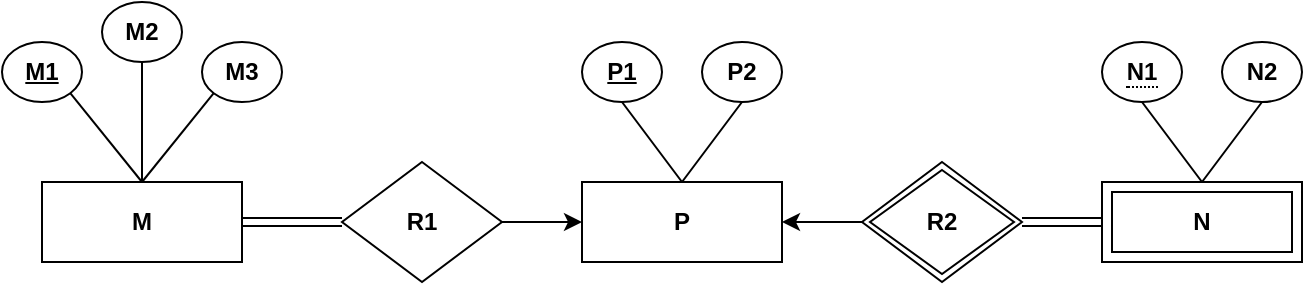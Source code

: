 <mxfile version="25.0.3" pages="2">
  <diagram name="Página-1" id="R5z62nW28v5LXPi-NHTR">
    <mxGraphModel dx="1120" dy="1637" grid="1" gridSize="10" guides="1" tooltips="1" connect="1" arrows="1" fold="1" page="1" pageScale="1" pageWidth="827" pageHeight="1169" math="0" shadow="0">
      <root>
        <mxCell id="0" />
        <mxCell id="1" parent="0" />
        <mxCell id="TUwUuq4tviVhtLFWtEEw-4" value="&lt;b&gt;N&lt;/b&gt;" style="shape=ext;margin=3;double=1;whiteSpace=wrap;html=1;align=center;" vertex="1" parent="1">
          <mxGeometry x="610" y="-10" width="100" height="40" as="geometry" />
        </mxCell>
        <mxCell id="TUwUuq4tviVhtLFWtEEw-5" value="" style="shape=link;html=1;rounded=0;entryX=0;entryY=0.5;entryDx=0;entryDy=0;exitX=1;exitY=0.5;exitDx=0;exitDy=0;" edge="1" parent="1" source="TUwUuq4tviVhtLFWtEEw-7" target="TUwUuq4tviVhtLFWtEEw-4">
          <mxGeometry relative="1" as="geometry">
            <mxPoint x="560" y="10" as="sourcePoint" />
            <mxPoint x="590" y="9.5" as="targetPoint" />
          </mxGeometry>
        </mxCell>
        <mxCell id="TUwUuq4tviVhtLFWtEEw-6" value="" style="resizable=0;html=1;whiteSpace=wrap;align=right;verticalAlign=bottom;" connectable="0" vertex="1" parent="TUwUuq4tviVhtLFWtEEw-5">
          <mxGeometry x="1" relative="1" as="geometry" />
        </mxCell>
        <mxCell id="TUwUuq4tviVhtLFWtEEw-8" style="edgeStyle=orthogonalEdgeStyle;rounded=0;orthogonalLoop=1;jettySize=auto;html=1;exitX=0;exitY=0.5;exitDx=0;exitDy=0;entryX=1;entryY=0.5;entryDx=0;entryDy=0;" edge="1" parent="1" source="TUwUuq4tviVhtLFWtEEw-7">
          <mxGeometry relative="1" as="geometry">
            <mxPoint x="450" y="10" as="targetPoint" />
          </mxGeometry>
        </mxCell>
        <mxCell id="TUwUuq4tviVhtLFWtEEw-7" value="&lt;b&gt;R2&lt;/b&gt;" style="shape=rhombus;double=1;perimeter=rhombusPerimeter;whiteSpace=wrap;html=1;align=center;" vertex="1" parent="1">
          <mxGeometry x="490" y="-20" width="80" height="60" as="geometry" />
        </mxCell>
        <mxCell id="TUwUuq4tviVhtLFWtEEw-9" value="&lt;b&gt;P&lt;/b&gt;" style="whiteSpace=wrap;html=1;align=center;" vertex="1" parent="1">
          <mxGeometry x="350" y="-10" width="100" height="40" as="geometry" />
        </mxCell>
        <mxCell id="TUwUuq4tviVhtLFWtEEw-10" value="&lt;b&gt;M&lt;/b&gt;" style="whiteSpace=wrap;html=1;align=center;" vertex="1" parent="1">
          <mxGeometry x="80" y="-10" width="100" height="40" as="geometry" />
        </mxCell>
        <mxCell id="TUwUuq4tviVhtLFWtEEw-13" style="edgeStyle=orthogonalEdgeStyle;rounded=0;orthogonalLoop=1;jettySize=auto;html=1;exitX=1;exitY=0.5;exitDx=0;exitDy=0;entryX=0;entryY=0.5;entryDx=0;entryDy=0;" edge="1" parent="1" source="TUwUuq4tviVhtLFWtEEw-11" target="TUwUuq4tviVhtLFWtEEw-9">
          <mxGeometry relative="1" as="geometry" />
        </mxCell>
        <mxCell id="TUwUuq4tviVhtLFWtEEw-11" value="&lt;b&gt;R1&lt;/b&gt;" style="shape=rhombus;perimeter=rhombusPerimeter;whiteSpace=wrap;html=1;align=center;" vertex="1" parent="1">
          <mxGeometry x="230" y="-20" width="80" height="60" as="geometry" />
        </mxCell>
        <mxCell id="TUwUuq4tviVhtLFWtEEw-14" value="" style="shape=link;html=1;rounded=0;exitX=1;exitY=0.5;exitDx=0;exitDy=0;entryX=0;entryY=0.5;entryDx=0;entryDy=0;" edge="1" parent="1" source="TUwUuq4tviVhtLFWtEEw-10" target="TUwUuq4tviVhtLFWtEEw-11">
          <mxGeometry relative="1" as="geometry">
            <mxPoint x="190" y="9.5" as="sourcePoint" />
            <mxPoint x="230" y="10" as="targetPoint" />
          </mxGeometry>
        </mxCell>
        <mxCell id="TUwUuq4tviVhtLFWtEEw-15" value="" style="resizable=0;html=1;whiteSpace=wrap;align=right;verticalAlign=bottom;" connectable="0" vertex="1" parent="TUwUuq4tviVhtLFWtEEw-14">
          <mxGeometry x="1" relative="1" as="geometry" />
        </mxCell>
        <mxCell id="TUwUuq4tviVhtLFWtEEw-18" value="&lt;b&gt;M1&lt;/b&gt;" style="ellipse;whiteSpace=wrap;html=1;align=center;fontStyle=4;" vertex="1" parent="1">
          <mxGeometry x="60" y="-80" width="40" height="30" as="geometry" />
        </mxCell>
        <mxCell id="TUwUuq4tviVhtLFWtEEw-19" value="&lt;b&gt;M2&lt;/b&gt;" style="ellipse;whiteSpace=wrap;html=1;align=center;" vertex="1" parent="1">
          <mxGeometry x="110" y="-100" width="40" height="30" as="geometry" />
        </mxCell>
        <mxCell id="TUwUuq4tviVhtLFWtEEw-20" value="&lt;b&gt;M3&lt;/b&gt;" style="ellipse;whiteSpace=wrap;html=1;align=center;" vertex="1" parent="1">
          <mxGeometry x="160" y="-80" width="40" height="30" as="geometry" />
        </mxCell>
        <mxCell id="TUwUuq4tviVhtLFWtEEw-21" value="" style="endArrow=none;html=1;rounded=0;exitX=1;exitY=1;exitDx=0;exitDy=0;entryX=0.5;entryY=0;entryDx=0;entryDy=0;" edge="1" parent="1" source="TUwUuq4tviVhtLFWtEEw-18" target="TUwUuq4tviVhtLFWtEEw-10">
          <mxGeometry relative="1" as="geometry">
            <mxPoint x="330" y="80" as="sourcePoint" />
            <mxPoint x="490" y="80" as="targetPoint" />
          </mxGeometry>
        </mxCell>
        <mxCell id="TUwUuq4tviVhtLFWtEEw-22" value="" style="endArrow=none;html=1;rounded=0;exitX=0.5;exitY=1;exitDx=0;exitDy=0;entryX=0.5;entryY=0;entryDx=0;entryDy=0;" edge="1" parent="1" source="TUwUuq4tviVhtLFWtEEw-19" target="TUwUuq4tviVhtLFWtEEw-10">
          <mxGeometry relative="1" as="geometry">
            <mxPoint x="104" y="-44" as="sourcePoint" />
            <mxPoint x="140" as="targetPoint" />
          </mxGeometry>
        </mxCell>
        <mxCell id="TUwUuq4tviVhtLFWtEEw-23" value="" style="endArrow=none;html=1;rounded=0;exitX=0;exitY=1;exitDx=0;exitDy=0;entryX=0.5;entryY=0;entryDx=0;entryDy=0;" edge="1" parent="1" source="TUwUuq4tviVhtLFWtEEw-20" target="TUwUuq4tviVhtLFWtEEw-10">
          <mxGeometry relative="1" as="geometry">
            <mxPoint x="140" y="-60" as="sourcePoint" />
            <mxPoint x="140" as="targetPoint" />
          </mxGeometry>
        </mxCell>
        <mxCell id="TUwUuq4tviVhtLFWtEEw-24" value="&lt;b&gt;P1&lt;/b&gt;" style="ellipse;whiteSpace=wrap;html=1;align=center;fontStyle=4;" vertex="1" parent="1">
          <mxGeometry x="350" y="-80" width="40" height="30" as="geometry" />
        </mxCell>
        <mxCell id="TUwUuq4tviVhtLFWtEEw-25" value="&lt;b&gt;P2&lt;/b&gt;" style="ellipse;whiteSpace=wrap;html=1;align=center;" vertex="1" parent="1">
          <mxGeometry x="410" y="-80" width="40" height="30" as="geometry" />
        </mxCell>
        <mxCell id="TUwUuq4tviVhtLFWtEEw-26" value="" style="endArrow=none;html=1;rounded=0;exitX=0.5;exitY=1;exitDx=0;exitDy=0;entryX=0.5;entryY=0;entryDx=0;entryDy=0;" edge="1" parent="1" source="TUwUuq4tviVhtLFWtEEw-25" target="TUwUuq4tviVhtLFWtEEw-9">
          <mxGeometry relative="1" as="geometry">
            <mxPoint x="426" y="-50" as="sourcePoint" />
            <mxPoint x="390" y="-6" as="targetPoint" />
          </mxGeometry>
        </mxCell>
        <mxCell id="TUwUuq4tviVhtLFWtEEw-27" value="" style="endArrow=none;html=1;rounded=0;exitX=0.5;exitY=1;exitDx=0;exitDy=0;entryX=0.5;entryY=0;entryDx=0;entryDy=0;" edge="1" parent="1" source="TUwUuq4tviVhtLFWtEEw-24" target="TUwUuq4tviVhtLFWtEEw-9">
          <mxGeometry relative="1" as="geometry">
            <mxPoint x="440" y="-40" as="sourcePoint" />
            <mxPoint x="410" as="targetPoint" />
          </mxGeometry>
        </mxCell>
        <mxCell id="TUwUuq4tviVhtLFWtEEw-29" value="&lt;span style=&quot;border-bottom: 1px dotted&quot;&gt;&lt;b&gt;&lt;font style=&quot;font-size: 12px;&quot;&gt;N1&lt;/font&gt;&lt;/b&gt;&lt;/span&gt;" style="ellipse;whiteSpace=wrap;html=1;align=center;" vertex="1" parent="1">
          <mxGeometry x="610" y="-80" width="40" height="30" as="geometry" />
        </mxCell>
        <mxCell id="TUwUuq4tviVhtLFWtEEw-30" value="&lt;b&gt;N2&lt;/b&gt;" style="ellipse;whiteSpace=wrap;html=1;align=center;" vertex="1" parent="1">
          <mxGeometry x="670" y="-80" width="40" height="30" as="geometry" />
        </mxCell>
        <mxCell id="TUwUuq4tviVhtLFWtEEw-31" value="" style="endArrow=none;html=1;rounded=0;exitX=0.5;exitY=1;exitDx=0;exitDy=0;entryX=0.5;entryY=0;entryDx=0;entryDy=0;" edge="1" parent="1" source="TUwUuq4tviVhtLFWtEEw-30" target="TUwUuq4tviVhtLFWtEEw-4">
          <mxGeometry relative="1" as="geometry">
            <mxPoint x="690" y="-40" as="sourcePoint" />
            <mxPoint x="660" as="targetPoint" />
          </mxGeometry>
        </mxCell>
        <mxCell id="TUwUuq4tviVhtLFWtEEw-32" value="" style="endArrow=none;html=1;rounded=0;exitX=0.5;exitY=1;exitDx=0;exitDy=0;entryX=0.5;entryY=0;entryDx=0;entryDy=0;" edge="1" parent="1" source="TUwUuq4tviVhtLFWtEEw-29" target="TUwUuq4tviVhtLFWtEEw-4">
          <mxGeometry relative="1" as="geometry">
            <mxPoint x="700" y="-40" as="sourcePoint" />
            <mxPoint x="670" as="targetPoint" />
          </mxGeometry>
        </mxCell>
      </root>
    </mxGraphModel>
  </diagram>
  <diagram id="fX-rW_qRxylfsKnT1WzM" name="Página-2">
    <mxGraphModel dx="1280" dy="518" grid="0" gridSize="10" guides="1" tooltips="1" connect="1" arrows="1" fold="1" page="0" pageScale="1" pageWidth="827" pageHeight="1169" math="0" shadow="0">
      <root>
        <mxCell id="0" />
        <mxCell id="1" parent="0" />
        <mxCell id="gy-9Hu4iOVIN4rEhgTic-9" value="&lt;b&gt;R1&lt;/b&gt;" style="shape=rhombus;perimeter=rhombusPerimeter;whiteSpace=wrap;html=1;align=center;" vertex="1" parent="1">
          <mxGeometry x="60" y="129" width="80" height="60" as="geometry" />
        </mxCell>
        <mxCell id="gy-9Hu4iOVIN4rEhgTic-32" style="edgeStyle=none;curved=1;rounded=0;orthogonalLoop=1;jettySize=auto;html=1;exitX=1;exitY=0.5;exitDx=0;exitDy=0;entryX=0;entryY=0.5;entryDx=0;entryDy=0;fontSize=12;startSize=8;endSize=8;" edge="1" parent="1" source="gy-9Hu4iOVIN4rEhgTic-27" target="gy-9Hu4iOVIN4rEhgTic-9">
          <mxGeometry relative="1" as="geometry" />
        </mxCell>
        <mxCell id="gy-9Hu4iOVIN4rEhgTic-39" style="edgeStyle=none;curved=1;rounded=0;orthogonalLoop=1;jettySize=auto;html=1;exitX=0.5;exitY=1;exitDx=0;exitDy=0;entryX=0.5;entryY=0;entryDx=0;entryDy=0;fontSize=12;startSize=8;endSize=8;" edge="1" parent="1" source="gy-9Hu4iOVIN4rEhgTic-27" target="gy-9Hu4iOVIN4rEhgTic-38">
          <mxGeometry relative="1" as="geometry" />
        </mxCell>
        <mxCell id="gy-9Hu4iOVIN4rEhgTic-27" value="&lt;b&gt;A&lt;/b&gt;" style="whiteSpace=wrap;html=1;align=center;" vertex="1" parent="1">
          <mxGeometry x="-119" y="139" width="100" height="40" as="geometry" />
        </mxCell>
        <mxCell id="gy-9Hu4iOVIN4rEhgTic-28" value="&lt;b&gt;a1&lt;/b&gt;" style="ellipse;whiteSpace=wrap;html=1;align=center;fontStyle=4;" vertex="1" parent="1">
          <mxGeometry x="-139" y="69" width="40" height="30" as="geometry" />
        </mxCell>
        <mxCell id="gy-9Hu4iOVIN4rEhgTic-29" value="&lt;b&gt;a2&lt;/b&gt;" style="ellipse;whiteSpace=wrap;html=1;align=center;" vertex="1" parent="1">
          <mxGeometry x="-39" y="69" width="40" height="30" as="geometry" />
        </mxCell>
        <mxCell id="gy-9Hu4iOVIN4rEhgTic-30" value="" style="endArrow=none;html=1;rounded=0;exitX=1;exitY=1;exitDx=0;exitDy=0;entryX=0.5;entryY=0;entryDx=0;entryDy=0;" edge="1" parent="1" source="gy-9Hu4iOVIN4rEhgTic-28" target="gy-9Hu4iOVIN4rEhgTic-27">
          <mxGeometry relative="1" as="geometry">
            <mxPoint x="131" y="229" as="sourcePoint" />
            <mxPoint x="291" y="229" as="targetPoint" />
          </mxGeometry>
        </mxCell>
        <mxCell id="gy-9Hu4iOVIN4rEhgTic-31" value="" style="endArrow=none;html=1;rounded=0;exitX=0;exitY=1;exitDx=0;exitDy=0;entryX=0.5;entryY=0;entryDx=0;entryDy=0;" edge="1" parent="1" source="gy-9Hu4iOVIN4rEhgTic-29" target="gy-9Hu4iOVIN4rEhgTic-27">
          <mxGeometry relative="1" as="geometry">
            <mxPoint x="-59" y="89" as="sourcePoint" />
            <mxPoint x="-59" y="149" as="targetPoint" />
          </mxGeometry>
        </mxCell>
        <mxCell id="gy-9Hu4iOVIN4rEhgTic-33" value="&lt;b&gt;B&lt;/b&gt;" style="whiteSpace=wrap;html=1;align=center;" vertex="1" parent="1">
          <mxGeometry x="199" y="139" width="100" height="40" as="geometry" />
        </mxCell>
        <mxCell id="gy-9Hu4iOVIN4rEhgTic-34" value="&lt;b&gt;b1&lt;/b&gt;" style="ellipse;whiteSpace=wrap;html=1;align=center;fontStyle=4;" vertex="1" parent="1">
          <mxGeometry x="177" y="66" width="40" height="30" as="geometry" />
        </mxCell>
        <mxCell id="gy-9Hu4iOVIN4rEhgTic-35" value="&lt;b&gt;b2&lt;/b&gt;" style="ellipse;whiteSpace=wrap;html=1;align=center;" vertex="1" parent="1">
          <mxGeometry x="277" y="66" width="40" height="30" as="geometry" />
        </mxCell>
        <mxCell id="gy-9Hu4iOVIN4rEhgTic-36" value="" style="endArrow=none;html=1;rounded=0;exitX=1;exitY=1;exitDx=0;exitDy=0;entryX=0.5;entryY=0;entryDx=0;entryDy=0;" edge="1" parent="1" source="gy-9Hu4iOVIN4rEhgTic-34" target="gy-9Hu4iOVIN4rEhgTic-33">
          <mxGeometry relative="1" as="geometry">
            <mxPoint x="447" y="226" as="sourcePoint" />
            <mxPoint x="607" y="226" as="targetPoint" />
          </mxGeometry>
        </mxCell>
        <mxCell id="gy-9Hu4iOVIN4rEhgTic-37" value="" style="endArrow=none;html=1;rounded=0;exitX=0;exitY=1;exitDx=0;exitDy=0;entryX=0.5;entryY=0;entryDx=0;entryDy=0;" edge="1" parent="1" source="gy-9Hu4iOVIN4rEhgTic-35" target="gy-9Hu4iOVIN4rEhgTic-33">
          <mxGeometry relative="1" as="geometry">
            <mxPoint x="257" y="86" as="sourcePoint" />
            <mxPoint x="257" y="146" as="targetPoint" />
          </mxGeometry>
        </mxCell>
        <mxCell id="gy-9Hu4iOVIN4rEhgTic-38" value="&lt;b&gt;R2&lt;/b&gt;" style="shape=rhombus;perimeter=rhombusPerimeter;whiteSpace=wrap;html=1;align=center;" vertex="1" parent="1">
          <mxGeometry x="-109" y="219" width="80" height="60" as="geometry" />
        </mxCell>
        <mxCell id="gy-9Hu4iOVIN4rEhgTic-40" value="&lt;b&gt;C&lt;/b&gt;" style="whiteSpace=wrap;html=1;align=center;" vertex="1" parent="1">
          <mxGeometry x="39" y="283" width="100" height="40" as="geometry" />
        </mxCell>
        <mxCell id="gy-9Hu4iOVIN4rEhgTic-41" value="&lt;b&gt;c1&lt;/b&gt;" style="ellipse;whiteSpace=wrap;html=1;align=center;fontStyle=4;" vertex="1" parent="1">
          <mxGeometry x="25" y="366" width="40" height="30" as="geometry" />
        </mxCell>
        <mxCell id="gy-9Hu4iOVIN4rEhgTic-42" value="&lt;b&gt;c2&lt;/b&gt;" style="ellipse;whiteSpace=wrap;html=1;align=center;" vertex="1" parent="1">
          <mxGeometry x="105" y="366" width="40" height="30" as="geometry" />
        </mxCell>
        <mxCell id="gy-9Hu4iOVIN4rEhgTic-43" value="" style="endArrow=none;html=1;rounded=0;exitX=0.5;exitY=0;exitDx=0;exitDy=0;entryX=0.5;entryY=1;entryDx=0;entryDy=0;" edge="1" parent="1" source="gy-9Hu4iOVIN4rEhgTic-41" target="gy-9Hu4iOVIN4rEhgTic-40">
          <mxGeometry relative="1" as="geometry">
            <mxPoint x="289" y="373" as="sourcePoint" />
            <mxPoint x="449" y="373" as="targetPoint" />
          </mxGeometry>
        </mxCell>
        <mxCell id="gy-9Hu4iOVIN4rEhgTic-44" value="" style="endArrow=none;html=1;rounded=0;exitX=0.5;exitY=0;exitDx=0;exitDy=0;entryX=0.5;entryY=1;entryDx=0;entryDy=0;" edge="1" parent="1" source="gy-9Hu4iOVIN4rEhgTic-42" target="gy-9Hu4iOVIN4rEhgTic-40">
          <mxGeometry relative="1" as="geometry">
            <mxPoint x="99" y="233" as="sourcePoint" />
            <mxPoint x="99" y="293" as="targetPoint" />
          </mxGeometry>
        </mxCell>
        <mxCell id="gy-9Hu4iOVIN4rEhgTic-46" value="&lt;b&gt;R3&lt;/b&gt;" style="shape=rhombus;perimeter=rhombusPerimeter;whiteSpace=wrap;html=1;align=center;" vertex="1" parent="1">
          <mxGeometry x="209" y="219" width="80" height="60" as="geometry" />
        </mxCell>
        <mxCell id="gy-9Hu4iOVIN4rEhgTic-51" value="" style="endArrow=none;html=1;rounded=0;fontSize=12;startSize=8;endSize=8;curved=0;exitX=0.5;exitY=1;exitDx=0;exitDy=0;entryX=0;entryY=0.5;entryDx=0;entryDy=0;" edge="1" parent="1" source="gy-9Hu4iOVIN4rEhgTic-38" target="gy-9Hu4iOVIN4rEhgTic-40">
          <mxGeometry relative="1" as="geometry">
            <mxPoint x="-106" y="330" as="sourcePoint" />
            <mxPoint x="54" y="330" as="targetPoint" />
            <Array as="points">
              <mxPoint x="-69" y="303" />
            </Array>
          </mxGeometry>
        </mxCell>
        <mxCell id="gy-9Hu4iOVIN4rEhgTic-52" value="" style="endArrow=none;html=1;rounded=0;fontSize=12;startSize=8;endSize=8;curved=0;exitX=0.5;exitY=1;exitDx=0;exitDy=0;entryX=1;entryY=0.5;entryDx=0;entryDy=0;" edge="1" parent="1" source="gy-9Hu4iOVIN4rEhgTic-46" target="gy-9Hu4iOVIN4rEhgTic-40">
          <mxGeometry relative="1" as="geometry">
            <mxPoint x="116" y="299" as="sourcePoint" />
            <mxPoint x="162" y="301" as="targetPoint" />
            <Array as="points">
              <mxPoint x="249" y="303" />
            </Array>
          </mxGeometry>
        </mxCell>
        <mxCell id="gy-9Hu4iOVIN4rEhgTic-53" value="" style="endArrow=none;html=1;rounded=0;fontSize=12;startSize=8;endSize=8;curved=0;exitX=1;exitY=0.5;exitDx=0;exitDy=0;entryX=0;entryY=0.5;entryDx=0;entryDy=0;" edge="1" parent="1" source="gy-9Hu4iOVIN4rEhgTic-9" target="gy-9Hu4iOVIN4rEhgTic-33">
          <mxGeometry relative="1" as="geometry">
            <mxPoint x="145" y="158.5" as="sourcePoint" />
            <mxPoint x="197" y="159" as="targetPoint" />
          </mxGeometry>
        </mxCell>
        <mxCell id="gy-9Hu4iOVIN4rEhgTic-55" value="" style="endArrow=none;html=1;rounded=0;fontSize=12;startSize=8;endSize=8;curved=1;entryX=0.5;entryY=0;entryDx=0;entryDy=0;exitX=0.5;exitY=1;exitDx=0;exitDy=0;" edge="1" parent="1" source="gy-9Hu4iOVIN4rEhgTic-33" target="gy-9Hu4iOVIN4rEhgTic-46">
          <mxGeometry relative="1" as="geometry">
            <mxPoint x="-135" y="207" as="sourcePoint" />
            <mxPoint x="25" y="207" as="targetPoint" />
          </mxGeometry>
        </mxCell>
      </root>
    </mxGraphModel>
  </diagram>
</mxfile>
